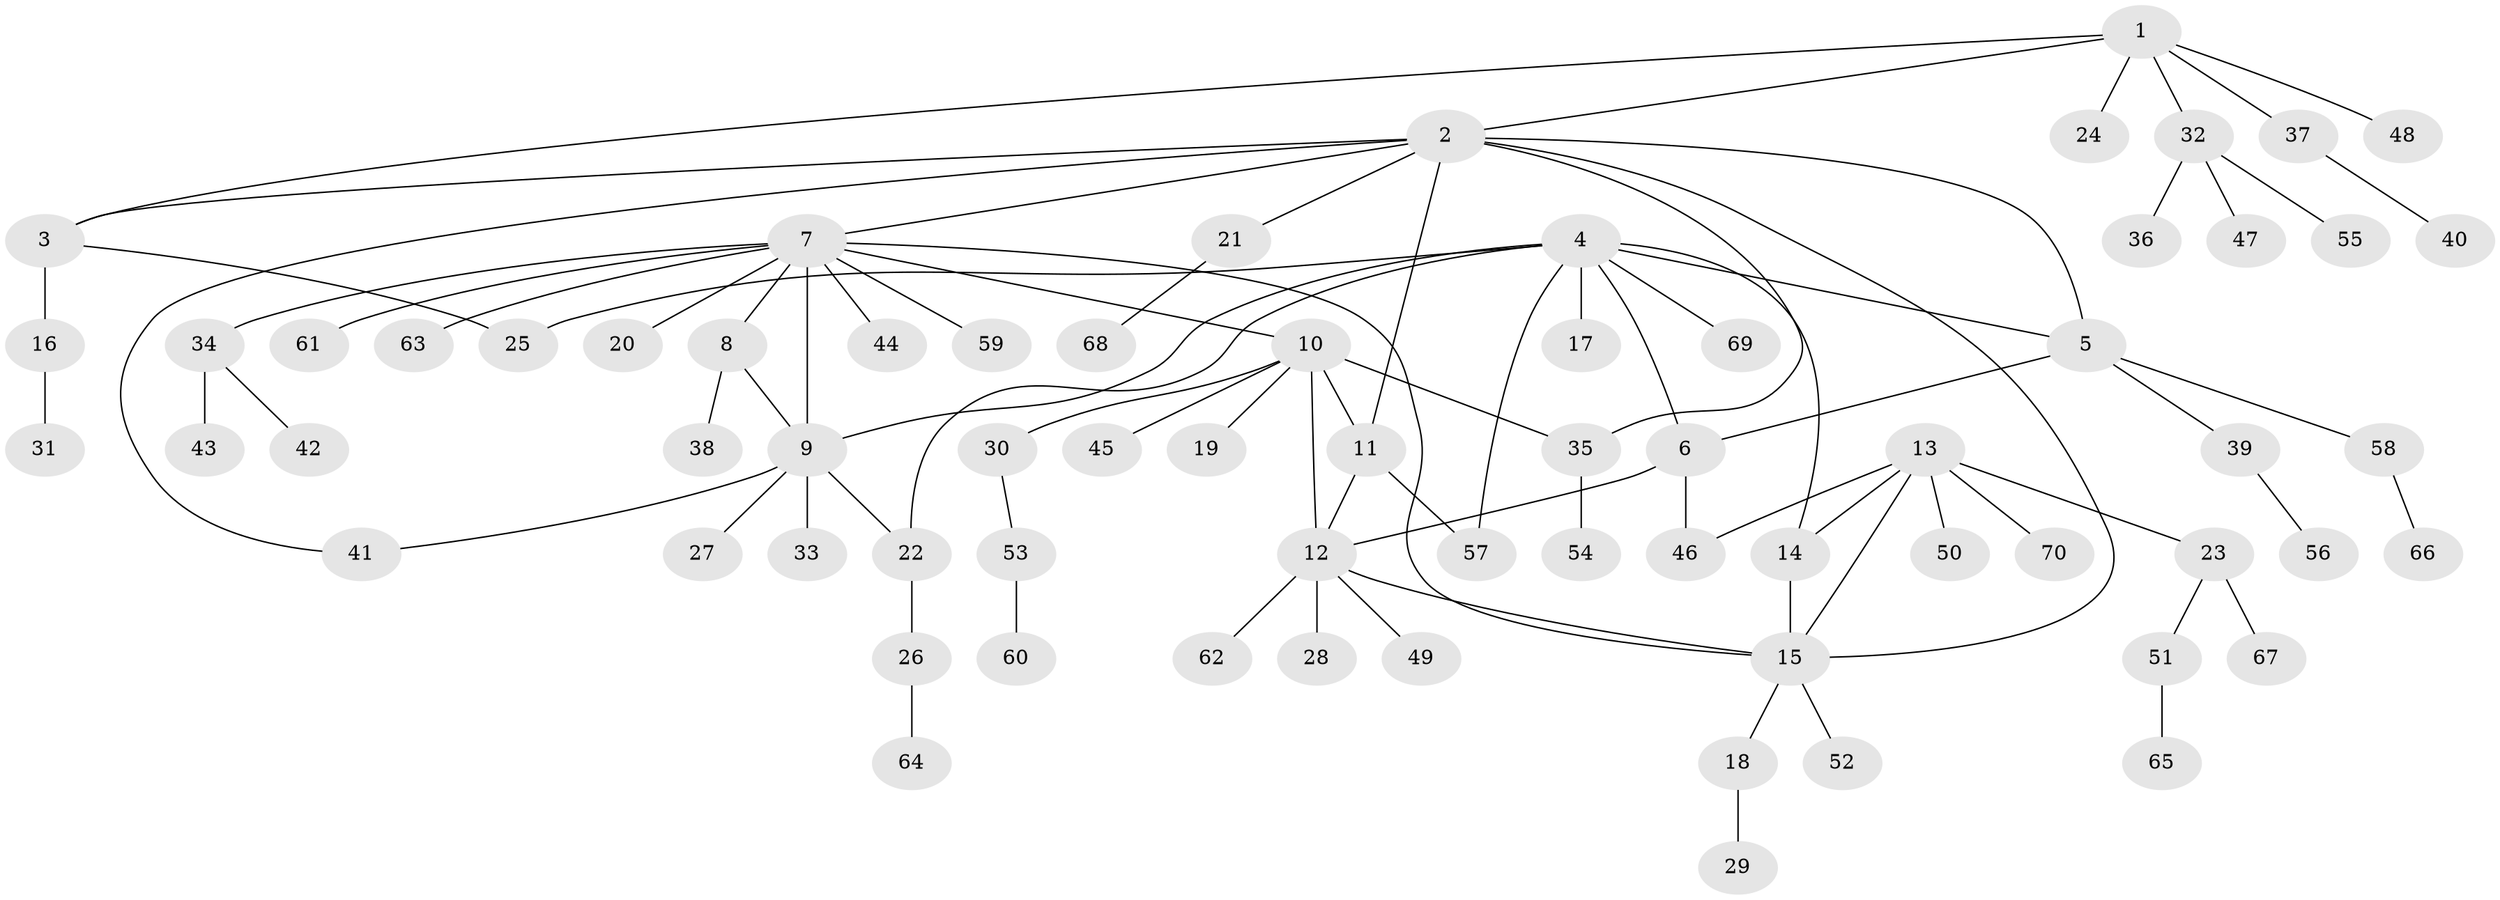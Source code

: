 // coarse degree distribution, {6: 0.02857142857142857, 8: 0.05714285714285714, 12: 0.02857142857142857, 1: 0.7428571428571429, 7: 0.02857142857142857, 2: 0.08571428571428572, 3: 0.02857142857142857}
// Generated by graph-tools (version 1.1) at 2025/58/03/04/25 21:58:31]
// undirected, 70 vertices, 86 edges
graph export_dot {
graph [start="1"]
  node [color=gray90,style=filled];
  1;
  2;
  3;
  4;
  5;
  6;
  7;
  8;
  9;
  10;
  11;
  12;
  13;
  14;
  15;
  16;
  17;
  18;
  19;
  20;
  21;
  22;
  23;
  24;
  25;
  26;
  27;
  28;
  29;
  30;
  31;
  32;
  33;
  34;
  35;
  36;
  37;
  38;
  39;
  40;
  41;
  42;
  43;
  44;
  45;
  46;
  47;
  48;
  49;
  50;
  51;
  52;
  53;
  54;
  55;
  56;
  57;
  58;
  59;
  60;
  61;
  62;
  63;
  64;
  65;
  66;
  67;
  68;
  69;
  70;
  1 -- 2;
  1 -- 3;
  1 -- 24;
  1 -- 32;
  1 -- 37;
  1 -- 48;
  2 -- 3;
  2 -- 5;
  2 -- 7;
  2 -- 11;
  2 -- 15;
  2 -- 21;
  2 -- 35;
  2 -- 41;
  3 -- 16;
  3 -- 25;
  4 -- 5;
  4 -- 6;
  4 -- 9;
  4 -- 14;
  4 -- 17;
  4 -- 22;
  4 -- 25;
  4 -- 57;
  4 -- 69;
  5 -- 6;
  5 -- 39;
  5 -- 58;
  6 -- 12;
  6 -- 46;
  7 -- 8;
  7 -- 9;
  7 -- 10;
  7 -- 15;
  7 -- 20;
  7 -- 34;
  7 -- 44;
  7 -- 59;
  7 -- 61;
  7 -- 63;
  8 -- 9;
  8 -- 38;
  9 -- 22;
  9 -- 27;
  9 -- 33;
  9 -- 41;
  10 -- 11;
  10 -- 12;
  10 -- 19;
  10 -- 30;
  10 -- 35;
  10 -- 45;
  11 -- 12;
  11 -- 57;
  12 -- 15;
  12 -- 28;
  12 -- 49;
  12 -- 62;
  13 -- 14;
  13 -- 15;
  13 -- 23;
  13 -- 46;
  13 -- 50;
  13 -- 70;
  14 -- 15;
  15 -- 18;
  15 -- 52;
  16 -- 31;
  18 -- 29;
  21 -- 68;
  22 -- 26;
  23 -- 51;
  23 -- 67;
  26 -- 64;
  30 -- 53;
  32 -- 36;
  32 -- 47;
  32 -- 55;
  34 -- 42;
  34 -- 43;
  35 -- 54;
  37 -- 40;
  39 -- 56;
  51 -- 65;
  53 -- 60;
  58 -- 66;
}
